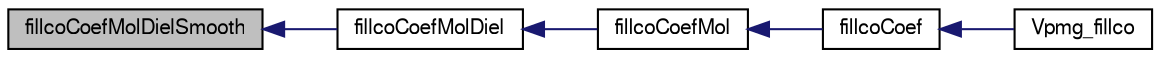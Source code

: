 digraph "fillcoCoefMolDielSmooth"
{
  edge [fontname="FreeSans",fontsize="10",labelfontname="FreeSans",labelfontsize="10"];
  node [fontname="FreeSans",fontsize="10",shape=record];
  rankdir="LR";
  Node1 [label="fillcoCoefMolDielSmooth",height=0.2,width=0.4,color="black", fillcolor="grey75", style="filled" fontcolor="black"];
  Node1 -> Node2 [dir="back",color="midnightblue",fontsize="10",style="solid",fontname="FreeSans"];
  Node2 [label="fillcoCoefMolDiel",height=0.2,width=0.4,color="black", fillcolor="white", style="filled",URL="$vpmg_8c.html#a34484f0f2f254b954abf20c5a98ab9d4",tooltip="Fill differential operator coefficient arrays from a molecular surface calculation."];
  Node2 -> Node3 [dir="back",color="midnightblue",fontsize="10",style="solid",fontname="FreeSans"];
  Node3 [label="fillcoCoefMol",height=0.2,width=0.4,color="black", fillcolor="white", style="filled",URL="$vpmg_8c.html#a62617829770eaed11c159947453e457c",tooltip="Fill operator coefficient arrays from a molecular surface calculation."];
  Node3 -> Node4 [dir="back",color="midnightblue",fontsize="10",style="solid",fontname="FreeSans"];
  Node4 [label="fillcoCoef",height=0.2,width=0.4,color="black", fillcolor="white", style="filled",URL="$vpmg_8c.html#a169088d2631112390e9699d0ff25ab0a",tooltip="Top-level driver to fill all operator coefficient arrays."];
  Node4 -> Node5 [dir="back",color="midnightblue",fontsize="10",style="solid",fontname="FreeSans"];
  Node5 [label="Vpmg_fillco",height=0.2,width=0.4,color="black", fillcolor="white", style="filled",URL="$group___vpmg.html#gaf117af16d5e9c5bd4e557a69ec1eb73a",tooltip="Fill the coefficient arrays prior to solving the equation."];
}

